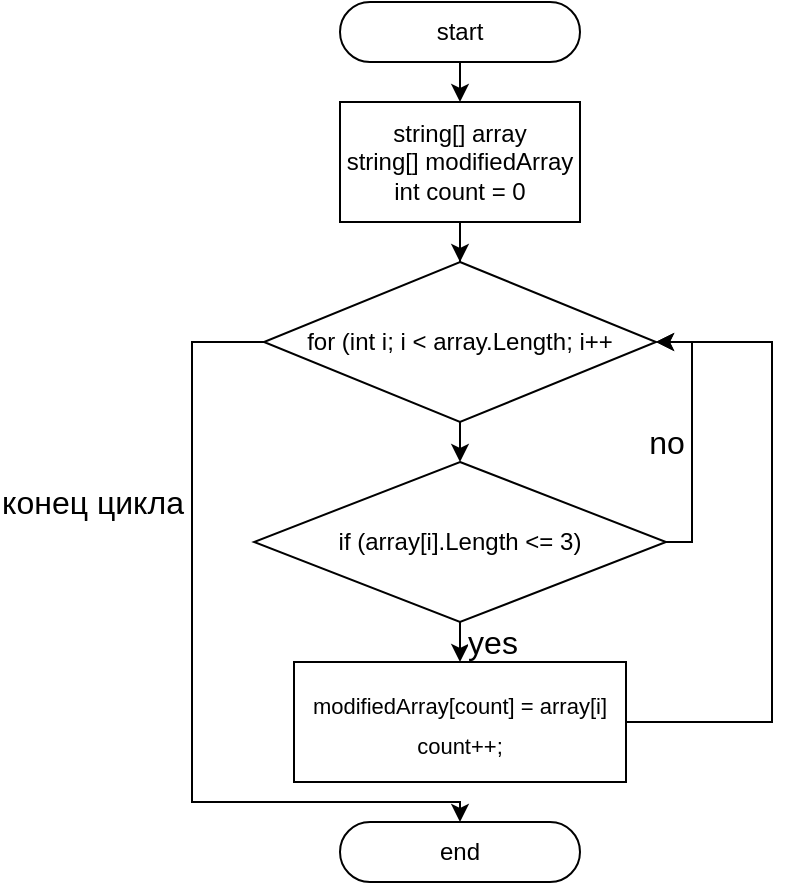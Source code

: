 <mxfile version="20.6.0" type="device"><diagram id="xMKDpMA1OtiA05nO2zSi" name="Страница 1"><mxGraphModel dx="1422" dy="762" grid="1" gridSize="10" guides="1" tooltips="1" connect="1" arrows="1" fold="1" page="1" pageScale="1" pageWidth="827" pageHeight="1169" math="0" shadow="0"><root><mxCell id="0"/><mxCell id="1" parent="0"/><mxCell id="R4b83fAk8M9vZmpE9rCl-9" style="edgeStyle=orthogonalEdgeStyle;rounded=0;orthogonalLoop=1;jettySize=auto;html=1;exitX=0.5;exitY=1;exitDx=0;exitDy=0;entryX=0.5;entryY=0;entryDx=0;entryDy=0;" edge="1" parent="1" source="R4b83fAk8M9vZmpE9rCl-1" target="R4b83fAk8M9vZmpE9rCl-2"><mxGeometry relative="1" as="geometry"/></mxCell><mxCell id="R4b83fAk8M9vZmpE9rCl-1" value="start&lt;br&gt;" style="rounded=1;whiteSpace=wrap;html=1;arcSize=50;" vertex="1" parent="1"><mxGeometry x="354" y="30" width="120" height="30" as="geometry"/></mxCell><mxCell id="R4b83fAk8M9vZmpE9rCl-4" value="" style="edgeStyle=orthogonalEdgeStyle;rounded=0;orthogonalLoop=1;jettySize=auto;html=1;" edge="1" parent="1" source="R4b83fAk8M9vZmpE9rCl-2" target="R4b83fAk8M9vZmpE9rCl-3"><mxGeometry relative="1" as="geometry"/></mxCell><mxCell id="R4b83fAk8M9vZmpE9rCl-2" value="string[] array&lt;br&gt;string[] modifiedArray&lt;br&gt;int count = 0" style="rounded=0;whiteSpace=wrap;html=1;" vertex="1" parent="1"><mxGeometry x="354" y="80" width="120" height="60" as="geometry"/></mxCell><mxCell id="R4b83fAk8M9vZmpE9rCl-10" style="edgeStyle=orthogonalEdgeStyle;rounded=0;orthogonalLoop=1;jettySize=auto;html=1;exitX=0.5;exitY=1;exitDx=0;exitDy=0;entryX=0.5;entryY=0;entryDx=0;entryDy=0;" edge="1" parent="1" source="R4b83fAk8M9vZmpE9rCl-3" target="R4b83fAk8M9vZmpE9rCl-7"><mxGeometry relative="1" as="geometry"/></mxCell><mxCell id="R4b83fAk8M9vZmpE9rCl-18" value="конец цикла" style="edgeStyle=orthogonalEdgeStyle;rounded=0;orthogonalLoop=1;jettySize=auto;html=1;exitX=0;exitY=0.5;exitDx=0;exitDy=0;entryX=0.5;entryY=0;entryDx=0;entryDy=0;fontSize=16;" edge="1" parent="1" source="R4b83fAk8M9vZmpE9rCl-3" target="R4b83fAk8M9vZmpE9rCl-15"><mxGeometry x="-0.434" y="-50" relative="1" as="geometry"><Array as="points"><mxPoint x="280" y="200"/><mxPoint x="280" y="430"/><mxPoint x="414" y="430"/></Array><mxPoint as="offset"/></mxGeometry></mxCell><mxCell id="R4b83fAk8M9vZmpE9rCl-3" value="for (int i; i &amp;lt; array.Length; i++" style="rhombus;whiteSpace=wrap;html=1;" vertex="1" parent="1"><mxGeometry x="316" y="160" width="196" height="80" as="geometry"/></mxCell><mxCell id="R4b83fAk8M9vZmpE9rCl-8" value="no" style="edgeStyle=orthogonalEdgeStyle;rounded=0;orthogonalLoop=1;jettySize=auto;html=1;exitX=1;exitY=0.5;exitDx=0;exitDy=0;entryX=1;entryY=0.5;entryDx=0;entryDy=0;fontSize=16;" edge="1" parent="1" source="R4b83fAk8M9vZmpE9rCl-7" target="R4b83fAk8M9vZmpE9rCl-3"><mxGeometry x="-0.038" y="13" relative="1" as="geometry"><Array as="points"><mxPoint x="530" y="300"/><mxPoint x="530" y="200"/></Array><mxPoint as="offset"/></mxGeometry></mxCell><mxCell id="R4b83fAk8M9vZmpE9rCl-13" value="yes" style="edgeStyle=orthogonalEdgeStyle;rounded=0;orthogonalLoop=1;jettySize=auto;html=1;exitX=0.5;exitY=1;exitDx=0;exitDy=0;entryX=0.5;entryY=0;entryDx=0;entryDy=0;fontSize=16;" edge="1" parent="1" source="R4b83fAk8M9vZmpE9rCl-7" target="R4b83fAk8M9vZmpE9rCl-12"><mxGeometry y="16" relative="1" as="geometry"><mxPoint as="offset"/></mxGeometry></mxCell><mxCell id="R4b83fAk8M9vZmpE9rCl-7" value="if (array[i].Length &amp;lt;= 3)" style="rhombus;whiteSpace=wrap;html=1;" vertex="1" parent="1"><mxGeometry x="311" y="260" width="206" height="80" as="geometry"/></mxCell><mxCell id="R4b83fAk8M9vZmpE9rCl-17" style="edgeStyle=orthogonalEdgeStyle;rounded=0;orthogonalLoop=1;jettySize=auto;html=1;exitX=1;exitY=0.5;exitDx=0;exitDy=0;entryX=1;entryY=0.5;entryDx=0;entryDy=0;fontSize=16;" edge="1" parent="1" source="R4b83fAk8M9vZmpE9rCl-12" target="R4b83fAk8M9vZmpE9rCl-3"><mxGeometry relative="1" as="geometry"><Array as="points"><mxPoint x="570" y="390"/><mxPoint x="570" y="200"/></Array></mxGeometry></mxCell><mxCell id="R4b83fAk8M9vZmpE9rCl-12" value="&lt;font style=&quot;font-size: 11px;&quot;&gt;modifiedArray[count] = array[i]&lt;br&gt;count++;&lt;/font&gt;" style="rounded=0;whiteSpace=wrap;html=1;fontSize=16;" vertex="1" parent="1"><mxGeometry x="331" y="360" width="166" height="60" as="geometry"/></mxCell><mxCell id="R4b83fAk8M9vZmpE9rCl-15" value="end" style="rounded=1;whiteSpace=wrap;html=1;arcSize=50;" vertex="1" parent="1"><mxGeometry x="354" y="440" width="120" height="30" as="geometry"/></mxCell></root></mxGraphModel></diagram></mxfile>